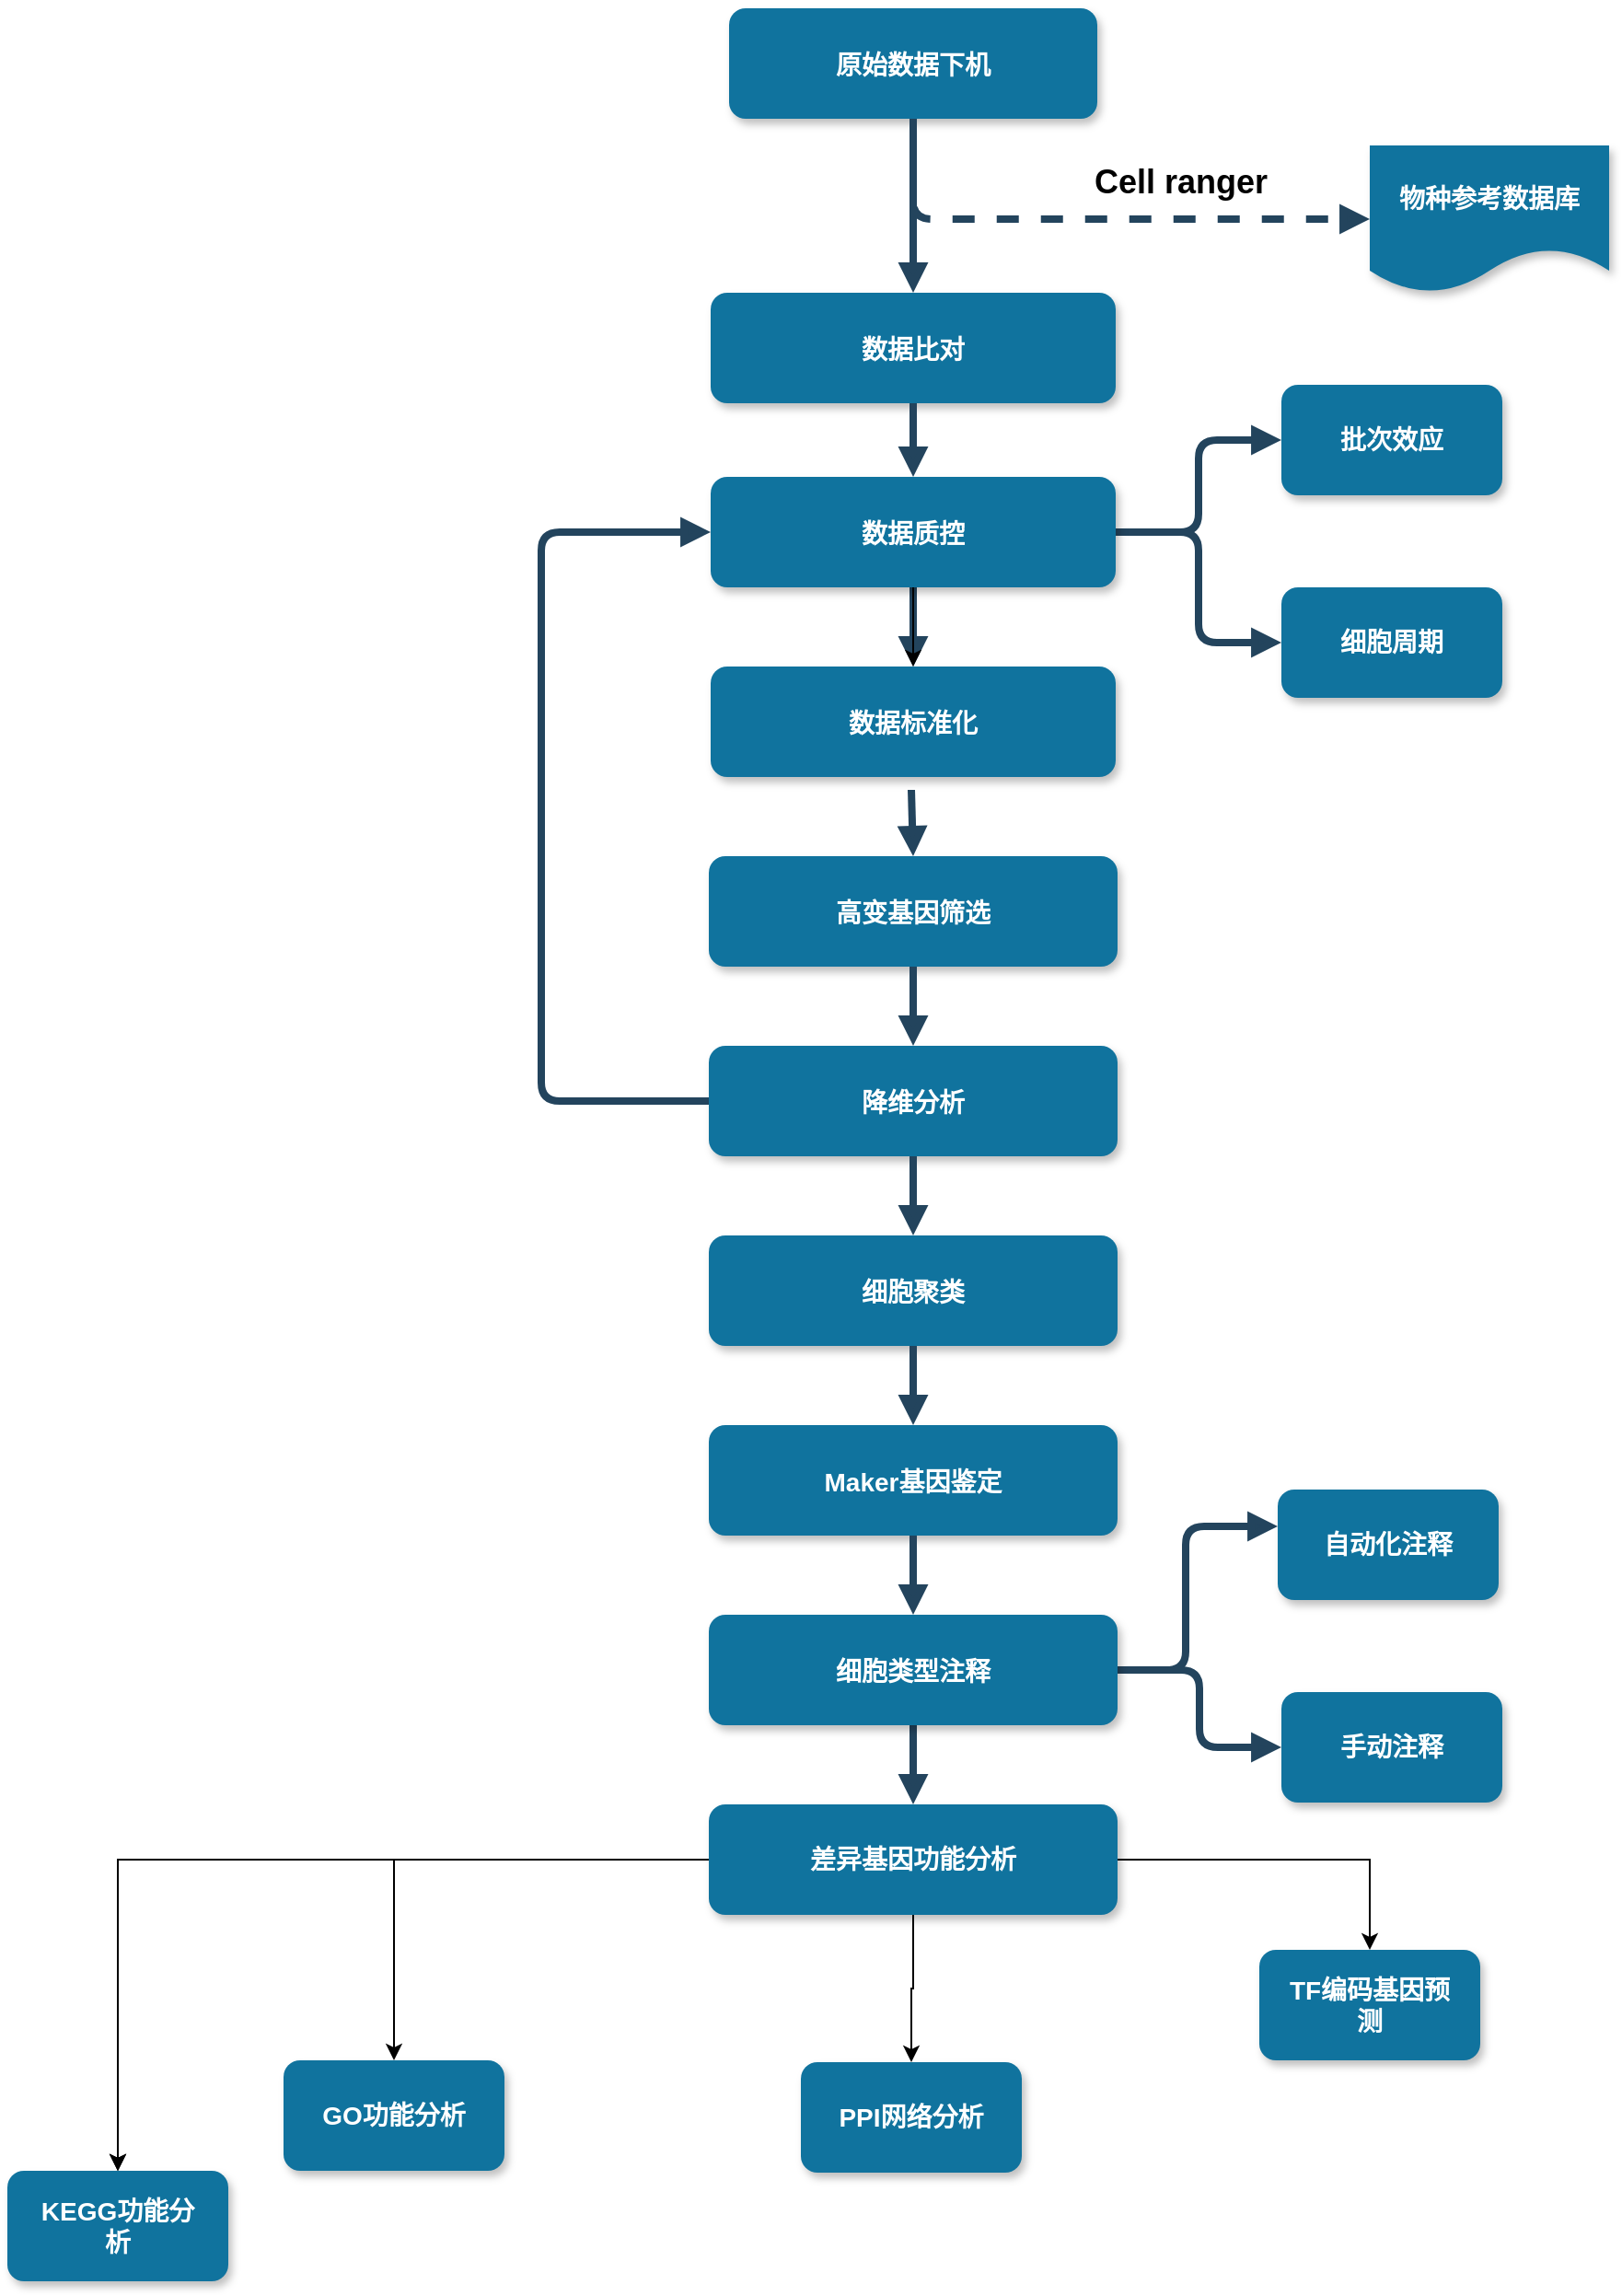 <mxfile version="13.6.2" type="github">
  <diagram name="Page-1" id="97916047-d0de-89f5-080d-49f4d83e522f">
    <mxGraphModel dx="1483" dy="829" grid="1" gridSize="10" guides="1" tooltips="1" connect="1" arrows="1" fold="1" page="1" pageScale="1.5" pageWidth="1169" pageHeight="827" background="#ffffff" math="0" shadow="0">
      <root>
        <mxCell id="0" />
        <mxCell id="1" parent="0" />
        <mxCell id="2" value="原始数据下机" style="rounded=1;fillColor=#10739E;strokeColor=none;shadow=1;gradientColor=none;fontStyle=1;fontColor=#FFFFFF;fontSize=14;" parent="1" vertex="1">
          <mxGeometry x="672" y="205.5" width="200" height="60" as="geometry" />
        </mxCell>
        <mxCell id="3" value="数据比对" style="rounded=1;fillColor=#10739E;strokeColor=none;shadow=1;gradientColor=none;fontStyle=1;fontColor=#FFFFFF;fontSize=14;verticalAlign=middle;" parent="1" vertex="1">
          <mxGeometry x="662" y="360" width="220" height="60" as="geometry" />
        </mxCell>
        <mxCell id="18" value="高变基因筛选" style="rounded=1;fillColor=#10739E;strokeColor=none;shadow=1;gradientColor=none;fontStyle=1;fontColor=#FFFFFF;fontSize=14;" parent="1" vertex="1">
          <mxGeometry x="661.0" y="666" width="222" height="60" as="geometry" />
        </mxCell>
        <mxCell id="19" value="降维分析" style="rounded=1;fillColor=#10739E;strokeColor=none;shadow=1;gradientColor=none;fontStyle=1;fontColor=#FFFFFF;fontSize=14;" parent="1" vertex="1">
          <mxGeometry x="661.0" y="769" width="222" height="60" as="geometry" />
        </mxCell>
        <mxCell id="20" value="细胞聚类" style="rounded=1;fillColor=#10739E;strokeColor=none;shadow=1;gradientColor=none;fontStyle=1;fontColor=#FFFFFF;fontSize=14;" parent="1" vertex="1">
          <mxGeometry x="661.0" y="872" width="222" height="60" as="geometry" />
        </mxCell>
        <mxCell id="21" value="Maker基因鉴定" style="rounded=1;fillColor=#10739E;strokeColor=none;shadow=1;gradientColor=none;fontStyle=1;fontColor=#FFFFFF;fontSize=14;" parent="1" vertex="1">
          <mxGeometry x="661.0" y="975" width="222" height="60" as="geometry" />
        </mxCell>
        <mxCell id="O0lkl8zHiSeVPPPmKp58-76" value="" style="edgeStyle=orthogonalEdgeStyle;rounded=1;orthogonalLoop=1;jettySize=auto;html=1;fontSize=11;fontColor=#000000;fontStyle=1;strokeColor=#23445D;strokeWidth=4;endFill=1;endArrow=block;" parent="1" source="22" target="O0lkl8zHiSeVPPPmKp58-75" edge="1">
          <mxGeometry relative="1" as="geometry" />
        </mxCell>
        <mxCell id="cKflSFvZLxFDCfWAyd1N-70" value="" style="edgeStyle=orthogonalEdgeStyle;rounded=1;orthogonalLoop=1;jettySize=auto;html=1;exitX=1;exitY=0.5;exitDx=0;exitDy=0;elbow=vertical;fontStyle=1;strokeColor=#23445D;strokeWidth=4;endFill=1;endArrow=block;" edge="1" parent="1" source="22" target="cKflSFvZLxFDCfWAyd1N-69">
          <mxGeometry relative="1" as="geometry">
            <Array as="points">
              <mxPoint x="920" y="1108" />
              <mxPoint x="920" y="1030" />
            </Array>
          </mxGeometry>
        </mxCell>
        <mxCell id="cKflSFvZLxFDCfWAyd1N-74" value="" style="edgeStyle=orthogonalEdgeStyle;rounded=1;orthogonalLoop=1;jettySize=auto;html=1;fontStyle=1;strokeColor=#23445D;strokeWidth=4;endFill=1;endArrow=block;" edge="1" parent="1" source="22" target="cKflSFvZLxFDCfWAyd1N-73">
          <mxGeometry relative="1" as="geometry" />
        </mxCell>
        <mxCell id="22" value="细胞类型注释" style="rounded=1;fillColor=#10739E;strokeColor=none;shadow=1;gradientColor=none;fontStyle=1;fontColor=#FFFFFF;fontSize=14;" parent="1" vertex="1">
          <mxGeometry x="661.0" y="1078" width="222" height="60" as="geometry" />
        </mxCell>
        <mxCell id="29" value="" style="edgeStyle=elbowEdgeStyle;elbow=vertical;strokeWidth=4;endArrow=block;endFill=1;fontStyle=1;strokeColor=#23445D;" parent="1" source="2" target="3" edge="1">
          <mxGeometry x="22" y="165.5" width="100" height="100" as="geometry">
            <mxPoint x="22" y="265.5" as="sourcePoint" />
            <mxPoint x="122" y="165.5" as="targetPoint" />
          </mxGeometry>
        </mxCell>
        <mxCell id="30" value="" style="edgeStyle=elbowEdgeStyle;elbow=vertical;strokeWidth=4;endArrow=block;endFill=1;fontStyle=1;strokeColor=#23445D;entryX=0.5;entryY=0;entryDx=0;entryDy=0;exitX=0.5;exitY=1;exitDx=0;exitDy=0;" parent="1" source="O0lkl8zHiSeVPPPmKp58-67" target="O0lkl8zHiSeVPPPmKp58-66" edge="1">
          <mxGeometry x="22" y="165.5" width="100" height="100" as="geometry">
            <mxPoint x="22" y="265.5" as="sourcePoint" />
            <mxPoint x="770" y="460" as="targetPoint" />
            <Array as="points">
              <mxPoint x="767" y="495" />
            </Array>
          </mxGeometry>
        </mxCell>
        <mxCell id="33" value="" style="edgeStyle=elbowEdgeStyle;elbow=vertical;strokeWidth=4;endArrow=block;endFill=1;fontStyle=1;dashed=1;strokeColor=#23445D;entryX=0;entryY=0.5;entryDx=0;entryDy=0;" parent="1" source="2" target="O0lkl8zHiSeVPPPmKp58-56" edge="1">
          <mxGeometry x="22" y="165.5" width="100" height="100" as="geometry">
            <mxPoint x="22" y="265.5" as="sourcePoint" />
            <mxPoint x="1080" y="260" as="targetPoint" />
            <Array as="points">
              <mxPoint x="880" y="320" />
            </Array>
          </mxGeometry>
        </mxCell>
        <mxCell id="34" value="" style="edgeStyle=elbowEdgeStyle;elbow=vertical;strokeWidth=4;endArrow=block;endFill=1;fontStyle=1;strokeColor=#23445D;entryX=0;entryY=0.5;entryDx=0;entryDy=0;exitX=0;exitY=0.5;exitDx=0;exitDy=0;" parent="1" source="19" target="O0lkl8zHiSeVPPPmKp58-67" edge="1">
          <mxGeometry x="7" y="265.5" width="100" height="100" as="geometry">
            <mxPoint x="680" y="840" as="sourcePoint" />
            <mxPoint x="650" y="480" as="targetPoint" />
            <Array as="points">
              <mxPoint x="570" y="670" />
            </Array>
          </mxGeometry>
        </mxCell>
        <mxCell id="46" value="" style="edgeStyle=elbowEdgeStyle;elbow=vertical;strokeWidth=4;endArrow=block;endFill=1;fontStyle=1;strokeColor=#23445D;" parent="1" source="18" target="19" edge="1">
          <mxGeometry x="57" y="265.5" width="100" height="100" as="geometry">
            <mxPoint x="57" y="365.5" as="sourcePoint" />
            <mxPoint x="157" y="265.5" as="targetPoint" />
          </mxGeometry>
        </mxCell>
        <mxCell id="47" value="" style="edgeStyle=elbowEdgeStyle;elbow=vertical;strokeWidth=4;endArrow=block;endFill=1;fontStyle=1;strokeColor=#23445D;" parent="1" source="19" target="20" edge="1">
          <mxGeometry x="-88" y="275.5" width="100" height="100" as="geometry">
            <mxPoint x="-88" y="375.5" as="sourcePoint" />
            <mxPoint x="12" y="275.5" as="targetPoint" />
          </mxGeometry>
        </mxCell>
        <mxCell id="48" value="" style="edgeStyle=elbowEdgeStyle;elbow=vertical;strokeWidth=4;endArrow=block;endFill=1;fontStyle=1;strokeColor=#23445D;" parent="1" source="20" target="21" edge="1">
          <mxGeometry x="-88" y="285.5" width="100" height="100" as="geometry">
            <mxPoint x="-88" y="385.5" as="sourcePoint" />
            <mxPoint x="12" y="285.5" as="targetPoint" />
          </mxGeometry>
        </mxCell>
        <mxCell id="49" value="" style="edgeStyle=elbowEdgeStyle;elbow=vertical;strokeWidth=4;endArrow=block;endFill=1;fontStyle=1;strokeColor=#23445D;" parent="1" source="21" target="22" edge="1">
          <mxGeometry x="-88" y="295.5" width="100" height="100" as="geometry">
            <mxPoint x="-88" y="395.5" as="sourcePoint" />
            <mxPoint x="12" y="295.5" as="targetPoint" />
          </mxGeometry>
        </mxCell>
        <mxCell id="55" value="" style="elbow=vertical;strokeWidth=4;endArrow=block;endFill=1;fontStyle=1;strokeColor=#23445D;entryX=0.5;entryY=0;entryDx=0;entryDy=0;" parent="1" target="18" edge="1">
          <mxGeometry x="7" y="265.5" width="100" height="100" as="geometry">
            <mxPoint x="771" y="630" as="sourcePoint" />
            <mxPoint x="107" y="265.5" as="targetPoint" />
          </mxGeometry>
        </mxCell>
        <mxCell id="O0lkl8zHiSeVPPPmKp58-56" value="物种参考数据库" style="shape=document;boundedLbl=1;fillColor=#10739E;fontSize=14;fontColor=#FFFFFF;shadow=1;sketch=0;strokeColor=none;fontStyle=1" parent="1" vertex="1">
          <mxGeometry x="1020" y="280" width="130" height="80" as="geometry" />
        </mxCell>
        <mxCell id="O0lkl8zHiSeVPPPmKp58-58" value="Text" style="text;html=1;resizable=0;autosize=1;align=center;verticalAlign=middle;points=[];fillColor=none;strokeColor=none;rounded=0;shadow=1;sketch=0;fontSize=14;fontColor=#FFFFFF;" parent="1" vertex="1">
          <mxGeometry x="860" y="550" width="40" height="20" as="geometry" />
        </mxCell>
        <mxCell id="O0lkl8zHiSeVPPPmKp58-59" value="&lt;b style=&quot;font-size: 18px&quot;&gt;&lt;font color=&quot;#000000&quot; style=&quot;font-size: 18px&quot;&gt;Cell ranger&lt;/font&gt;&lt;/b&gt;" style="text;html=1;resizable=0;autosize=1;align=center;verticalAlign=middle;points=[];fillColor=none;strokeColor=none;rounded=0;shadow=1;sketch=0;fontSize=18;fontColor=#FFFFFF;" parent="1" vertex="1">
          <mxGeometry x="862" y="285" width="110" height="30" as="geometry" />
        </mxCell>
        <mxCell id="O0lkl8zHiSeVPPPmKp58-66" value="数据标准化" style="rounded=1;fillColor=#10739E;strokeColor=none;shadow=1;gradientColor=none;fontStyle=1;fontColor=#FFFFFF;fontSize=14;verticalAlign=middle;" parent="1" vertex="1">
          <mxGeometry x="662" y="563" width="220" height="60" as="geometry" />
        </mxCell>
        <mxCell id="O0lkl8zHiSeVPPPmKp58-72" value="" style="edgeStyle=orthogonalEdgeStyle;rounded=0;orthogonalLoop=1;jettySize=auto;html=1;fontSize=18;fontColor=#FFFFFF;" parent="1" source="O0lkl8zHiSeVPPPmKp58-67" target="O0lkl8zHiSeVPPPmKp58-66" edge="1">
          <mxGeometry relative="1" as="geometry" />
        </mxCell>
        <mxCell id="O0lkl8zHiSeVPPPmKp58-74" value="" style="edgeStyle=orthogonalEdgeStyle;rounded=1;orthogonalLoop=1;jettySize=auto;html=1;fontSize=11;fontColor=#000000;fontStyle=1;strokeColor=#23445D;strokeWidth=4;endFill=1;endArrow=block;" parent="1" source="O0lkl8zHiSeVPPPmKp58-67" target="O0lkl8zHiSeVPPPmKp58-73" edge="1">
          <mxGeometry relative="1" as="geometry" />
        </mxCell>
        <mxCell id="cKflSFvZLxFDCfWAyd1N-63" value="" style="edgeStyle=orthogonalEdgeStyle;rounded=1;orthogonalLoop=1;jettySize=auto;html=1;fontStyle=1;strokeColor=#23445D;strokeWidth=4;endFill=1;endArrow=block;" edge="1" parent="1" source="O0lkl8zHiSeVPPPmKp58-67" target="cKflSFvZLxFDCfWAyd1N-62">
          <mxGeometry relative="1" as="geometry" />
        </mxCell>
        <mxCell id="O0lkl8zHiSeVPPPmKp58-67" value="数据质控" style="rounded=1;fillColor=#10739E;strokeColor=none;shadow=1;gradientColor=none;fontStyle=1;fontColor=#FFFFFF;fontSize=14;verticalAlign=middle;" parent="1" vertex="1">
          <mxGeometry x="662" y="460" width="220" height="60" as="geometry" />
        </mxCell>
        <mxCell id="O0lkl8zHiSeVPPPmKp58-68" value="" style="edgeStyle=elbowEdgeStyle;elbow=vertical;strokeWidth=4;endArrow=block;endFill=1;fontStyle=1;strokeColor=#23445D;entryX=0.5;entryY=0;entryDx=0;entryDy=0;exitX=0.5;exitY=1;exitDx=0;exitDy=0;" parent="1" source="3" target="O0lkl8zHiSeVPPPmKp58-67" edge="1">
          <mxGeometry x="60" y="70.5" width="100" height="100" as="geometry">
            <mxPoint x="800" y="420" as="sourcePoint" />
            <mxPoint x="810" y="475" as="targetPoint" />
            <Array as="points" />
          </mxGeometry>
        </mxCell>
        <mxCell id="O0lkl8zHiSeVPPPmKp58-73" value="批次效应" style="shape=process;whiteSpace=wrap;html=1;backgroundOutline=1;rounded=1;shadow=1;fontSize=14;fontColor=#FFFFFF;fontStyle=1;strokeColor=none;fillColor=#10739E;" parent="1" vertex="1">
          <mxGeometry x="972" y="410" width="120" height="60" as="geometry" />
        </mxCell>
        <mxCell id="O0lkl8zHiSeVPPPmKp58-78" value="" style="edgeStyle=orthogonalEdgeStyle;rounded=0;orthogonalLoop=1;jettySize=auto;html=1;fontSize=18;fontColor=#FFFFFF;" parent="1" source="O0lkl8zHiSeVPPPmKp58-75" target="O0lkl8zHiSeVPPPmKp58-77" edge="1">
          <mxGeometry relative="1" as="geometry" />
        </mxCell>
        <mxCell id="O0lkl8zHiSeVPPPmKp58-80" value="" style="edgeStyle=orthogonalEdgeStyle;rounded=0;orthogonalLoop=1;jettySize=auto;html=1;fontSize=18;fontColor=#FFFFFF;" parent="1" source="O0lkl8zHiSeVPPPmKp58-75" target="O0lkl8zHiSeVPPPmKp58-79" edge="1">
          <mxGeometry relative="1" as="geometry" />
        </mxCell>
        <mxCell id="O0lkl8zHiSeVPPPmKp58-81" value="" style="edgeStyle=orthogonalEdgeStyle;rounded=0;orthogonalLoop=1;jettySize=auto;html=1;fontSize=18;fontColor=#FFFFFF;" parent="1" source="O0lkl8zHiSeVPPPmKp58-75" target="O0lkl8zHiSeVPPPmKp58-79" edge="1">
          <mxGeometry relative="1" as="geometry" />
        </mxCell>
        <mxCell id="cKflSFvZLxFDCfWAyd1N-57" value="" style="edgeStyle=orthogonalEdgeStyle;rounded=0;orthogonalLoop=1;jettySize=auto;html=1;" edge="1" parent="1" source="O0lkl8zHiSeVPPPmKp58-75" target="O0lkl8zHiSeVPPPmKp58-79">
          <mxGeometry relative="1" as="geometry" />
        </mxCell>
        <mxCell id="cKflSFvZLxFDCfWAyd1N-59" value="" style="edgeStyle=orthogonalEdgeStyle;rounded=0;orthogonalLoop=1;jettySize=auto;html=1;" edge="1" parent="1" source="O0lkl8zHiSeVPPPmKp58-75" target="cKflSFvZLxFDCfWAyd1N-58">
          <mxGeometry relative="1" as="geometry" />
        </mxCell>
        <mxCell id="cKflSFvZLxFDCfWAyd1N-61" value="" style="edgeStyle=orthogonalEdgeStyle;rounded=0;orthogonalLoop=1;jettySize=auto;html=1;" edge="1" parent="1" source="O0lkl8zHiSeVPPPmKp58-75" target="cKflSFvZLxFDCfWAyd1N-60">
          <mxGeometry relative="1" as="geometry" />
        </mxCell>
        <mxCell id="O0lkl8zHiSeVPPPmKp58-75" value="差异基因功能分析" style="shape=process;whiteSpace=wrap;html=1;backgroundOutline=1;rounded=1;shadow=1;fontSize=14;fontColor=#FFFFFF;fontStyle=1;strokeColor=none;fillColor=#10739E;" parent="1" vertex="1">
          <mxGeometry x="661.0" y="1181" width="222" height="60" as="geometry" />
        </mxCell>
        <mxCell id="O0lkl8zHiSeVPPPmKp58-77" value="GO功能分析" style="shape=process;whiteSpace=wrap;html=1;backgroundOutline=1;rounded=1;shadow=1;fontSize=14;fontColor=#FFFFFF;fontStyle=1;strokeColor=none;fillColor=#10739E;" parent="1" vertex="1">
          <mxGeometry x="430" y="1320" width="120" height="60" as="geometry" />
        </mxCell>
        <mxCell id="O0lkl8zHiSeVPPPmKp58-79" value="KEGG功能分析" style="shape=process;whiteSpace=wrap;html=1;backgroundOutline=1;rounded=1;shadow=1;fontSize=14;fontColor=#FFFFFF;fontStyle=1;strokeColor=none;fillColor=#10739E;" parent="1" vertex="1">
          <mxGeometry x="280" y="1380" width="120" height="60" as="geometry" />
        </mxCell>
        <mxCell id="cKflSFvZLxFDCfWAyd1N-58" value="TF编码基因预测" style="shape=process;whiteSpace=wrap;html=1;backgroundOutline=1;rounded=1;shadow=1;fontSize=14;fontColor=#FFFFFF;fontStyle=1;strokeColor=none;fillColor=#10739E;" vertex="1" parent="1">
          <mxGeometry x="960" y="1260" width="120" height="60" as="geometry" />
        </mxCell>
        <mxCell id="cKflSFvZLxFDCfWAyd1N-60" value="PPI网络分析" style="shape=process;whiteSpace=wrap;html=1;backgroundOutline=1;rounded=1;shadow=1;fontSize=14;fontColor=#FFFFFF;fontStyle=1;strokeColor=none;fillColor=#10739E;" vertex="1" parent="1">
          <mxGeometry x="711" y="1321" width="120" height="60" as="geometry" />
        </mxCell>
        <mxCell id="cKflSFvZLxFDCfWAyd1N-62" value="细胞周期" style="shape=process;whiteSpace=wrap;html=1;backgroundOutline=1;rounded=1;shadow=1;fontSize=14;fontColor=#FFFFFF;fontStyle=1;strokeColor=none;fillColor=#10739E;" vertex="1" parent="1">
          <mxGeometry x="972" y="520" width="120" height="60" as="geometry" />
        </mxCell>
        <mxCell id="cKflSFvZLxFDCfWAyd1N-69" value="自动化注释" style="shape=process;whiteSpace=wrap;html=1;backgroundOutline=1;rounded=1;shadow=1;fontSize=14;fontColor=#FFFFFF;fontStyle=1;strokeColor=none;fillColor=#10739E;" vertex="1" parent="1">
          <mxGeometry x="970" y="1010" width="120" height="60" as="geometry" />
        </mxCell>
        <mxCell id="cKflSFvZLxFDCfWAyd1N-73" value="手动注释" style="shape=process;whiteSpace=wrap;html=1;backgroundOutline=1;rounded=1;shadow=1;fontSize=14;fontColor=#FFFFFF;fontStyle=1;strokeColor=none;fillColor=#10739E;" vertex="1" parent="1">
          <mxGeometry x="972" y="1120" width="120" height="60" as="geometry" />
        </mxCell>
      </root>
    </mxGraphModel>
  </diagram>
</mxfile>
